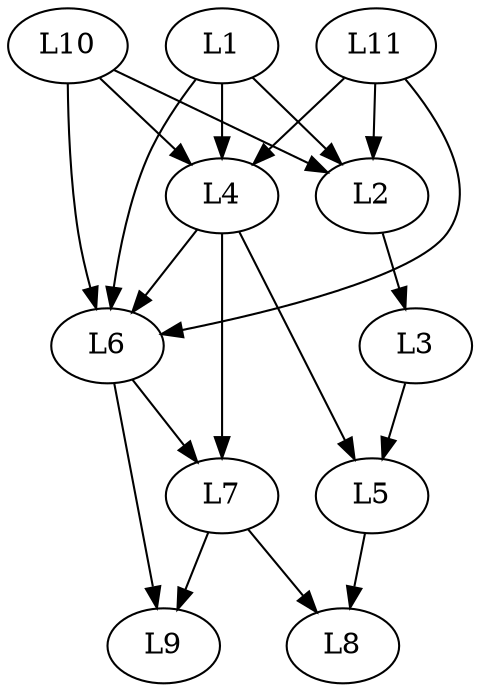 strict digraph G {
  1 [ color="black" label="L1" ];
  2 [ color="black" label="L6" ];
  3 [ color="black" label="L2" ];
  4 [ color="black" label="L4" ];
  5 [ color="black" label="L7" ];
  6 [ color="black" label="L5" ];
  7 [ color="black" label="L8" ];
  8 [ color="black" label="L9" ];
  9 [ color="black" label="L3" ];
  10 [ color="black" label="L10" ];
  11 [ color="black" label="L11" ];
  1 -> 2 [ style="solid" ];
  1 -> 3 [ style="solid" ];
  1 -> 4 [ style="solid" ];
  4 -> 5 [ style="solid" ];
  4 -> 6 [ style="solid" ];
  4 -> 2 [ style="solid" ];
  6 -> 7 [ style="solid" ];
  2 -> 8 [ style="solid" ];
  2 -> 5 [ style="solid" ];
  5 -> 7 [ style="solid" ];
  5 -> 8 [ style="solid" ];
  3 -> 9 [ style="solid" ];
  9 -> 6 [ style="solid" ];
  10 -> 2 [ style="solid" ];
  10 -> 3 [ style="solid" ];
  10 -> 4 [ style="solid" ];
  11 -> 2 [ style="solid" ];
  11 -> 3 [ style="solid" ];
  11 -> 4 [ style="solid" ];
}
